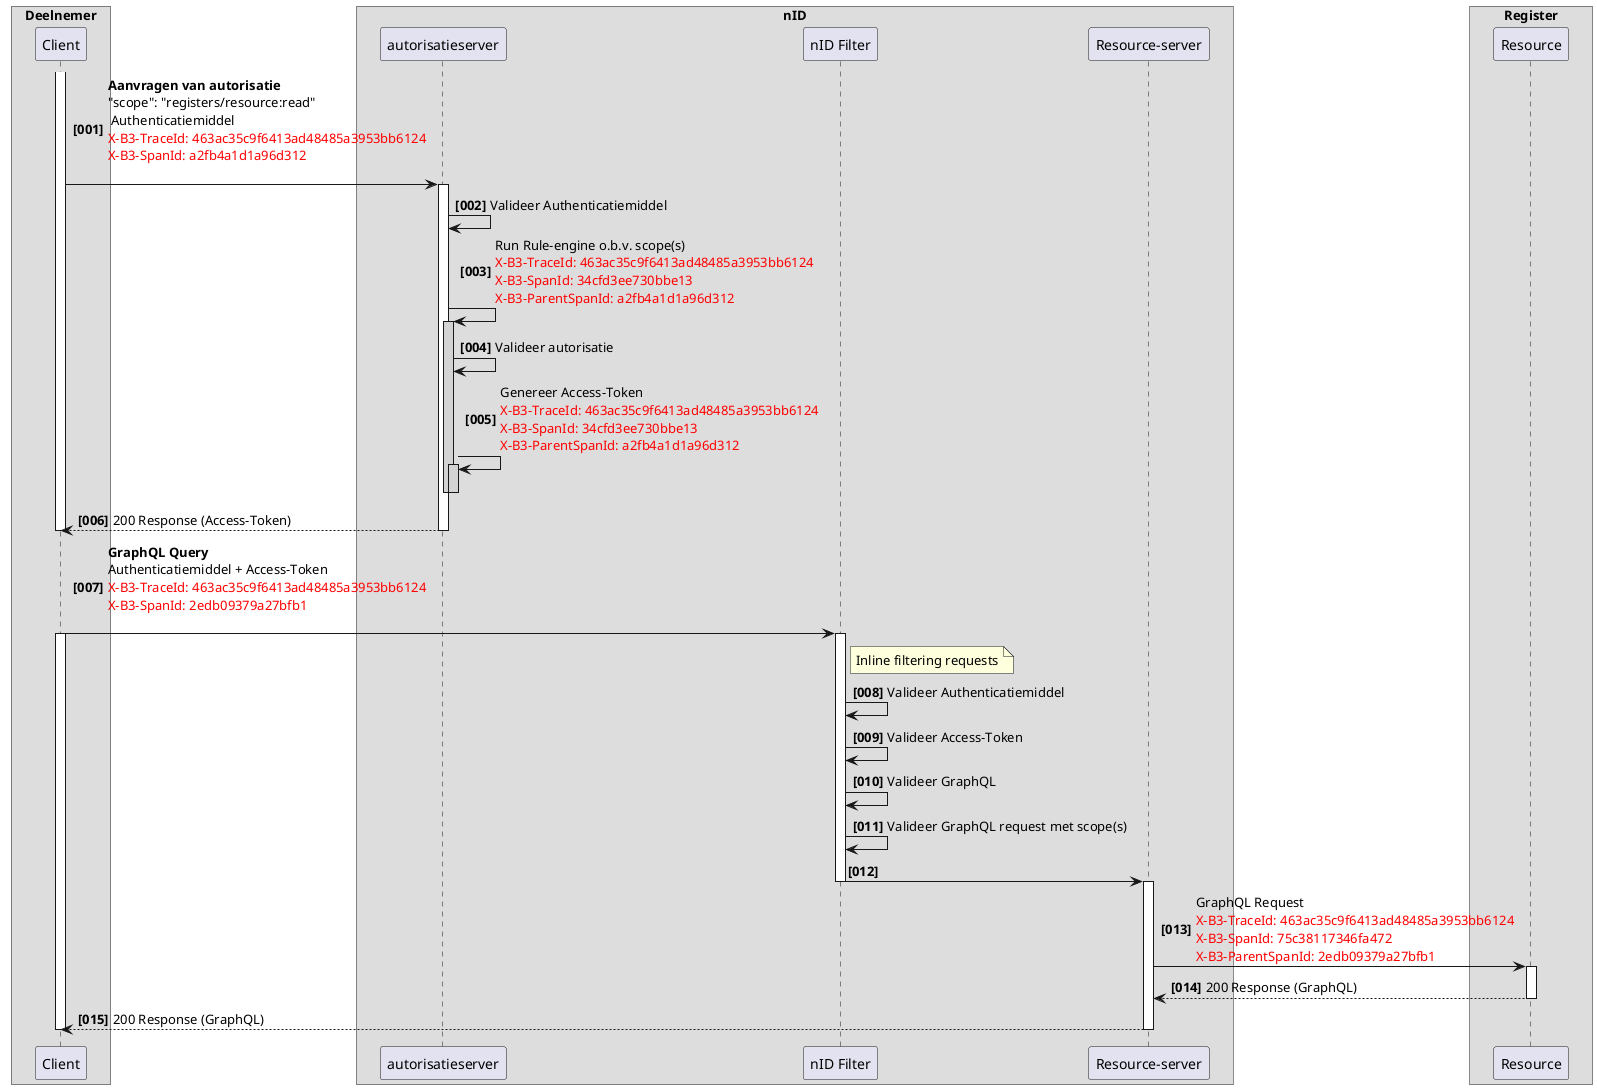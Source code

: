@startuml rfc0019-01-voorbeeldflow
' !pragma teoz true

skinparam ParticipantPadding 20
skinparam BoxPadding 10

box "Deelnemer"
    participant "Client" as Client
end box

box "nID"
    participant "autorisatieserver" as AuthzServer
    participant "nID Filter" as Filter
    participant "Resource-server" as nIDResourceServer
end box

box "Register"
    participant "Resource" as BEMRegister
end box

autonumber "<b>[000]"
activate Client
    Client -> AuthzServer: **Aanvragen van autorisatie**\n"scope": "registers/resource:read"\n Authenticatiemiddel\n<font color=red>X-B3-TraceId: 463ac35c9f6413ad48485a3953bb6124\n<font color=red>X-B3-SpanId: a2fb4a1d1a96d312\n<font color=red>
    activate AuthzServer
        AuthzServer -> AuthzServer: Valideer Authenticatiemiddel
        AuthzServer -> AuthzServer: Run Rule-engine o.b.v. scope(s)\n<font color=red>X-B3-TraceId: 463ac35c9f6413ad48485a3953bb6124\n<font color=red>X-B3-SpanId: 34cfd3ee730bbe13\n<font color=red>X-B3-ParentSpanId: a2fb4a1d1a96d312
        activate AuthzServer #LightGray
            AuthzServer -> AuthzServer: Valideer autorisatie
            AuthzServer -> AuthzServer: Genereer Access-Token\n<font color=red>X-B3-TraceId: 463ac35c9f6413ad48485a3953bb6124\n<font color=red>X-B3-SpanId: 34cfd3ee730bbe13\n<font color=red>X-B3-ParentSpanId: a2fb4a1d1a96d312
            activate AuthzServer #LightGray
            deactivate AuthzServer
        deactivate AuthzServer
        AuthzServer --> Client --: 200 Response (Access-Token)
    deactivate AuthzServer
deactivate Client

Client -> Filter: **GraphQL Query**\nAuthenticatiemiddel + Access-Token\n<font color=red>X-B3-TraceId: 463ac35c9f6413ad48485a3953bb6124\n<font color=red>X-B3-SpanId: 2edb09379a27bfb1\n<font color=red>

activate Filter
note right of Filter: Inline filtering requests
activate Client
Filter -> Filter: Valideer Authenticatiemiddel
Filter -> Filter: Valideer Access-Token
Filter -> Filter: Valideer GraphQL
Filter -> Filter: Valideer GraphQL request met scope(s)


Filter -> nIDResourceServer
deactivate Filter


activate nIDResourceServer
nIDResourceServer -> BEMRegister: GraphQL Request\n<font color=red>X-B3-TraceId: 463ac35c9f6413ad48485a3953bb6124\n<font color=red>X-B3-SpanId: 75c38117346fa472\n<font color=red>X-B3-ParentSpanId: 2edb09379a27bfb1
activate BEMRegister

BEMRegister --> nIDResourceServer: 200 Response (GraphQL)
deactivate BEMRegister

nIDResourceServer --> Client: 200 Response (GraphQL)
deactivate nIDResourceServer

deactivate Client
@enduml